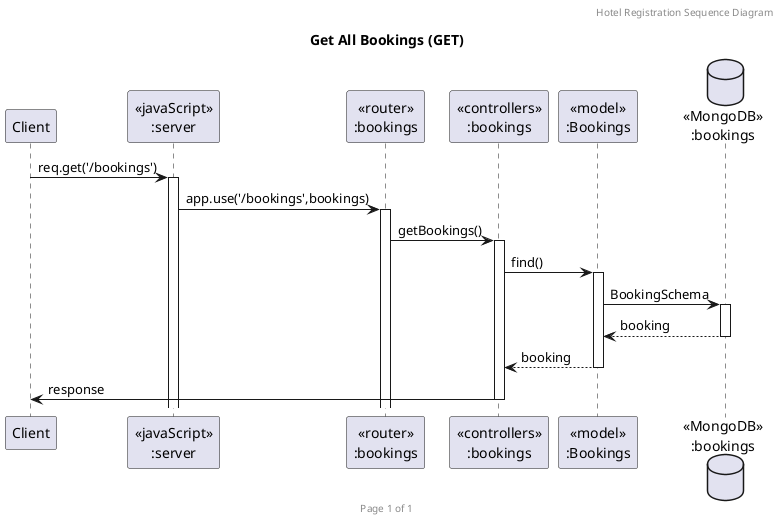 @startuml Get All Bookings

header Hotel Registration Sequence Diagram
footer Page %page% of %lastpage%
title "Get All Bookings (GET)"

participant "Client" as client
participant "<<javaScript>>\n:server" as server
participant "<<router>>\n:bookings" as routerBookings
participant "<<controllers>>\n:bookings" as controllersBooking
participant "<<model>>\n:Bookings" as modelBooking
database "<<MongoDB>>\n:bookings" as BookingDatabase

client->server ++:req.get('/bookings')
server->routerBookings ++:app.use('/bookings',bookings)
routerBookings -> controllersBooking ++:getBookings()
controllersBooking->modelBooking ++: find()
modelBooking ->BookingDatabase ++: BookingSchema
BookingDatabase --> modelBooking --: booking
controllersBooking <-- modelBooking --: booking
controllersBooking->client --:response

@enduml
